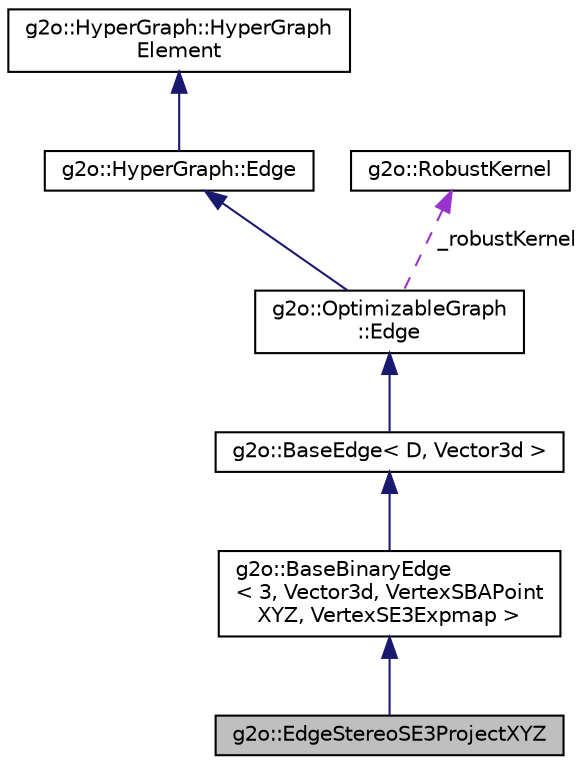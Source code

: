digraph "g2o::EdgeStereoSE3ProjectXYZ"
{
  edge [fontname="Helvetica",fontsize="10",labelfontname="Helvetica",labelfontsize="10"];
  node [fontname="Helvetica",fontsize="10",shape=record];
  Node1 [label="g2o::EdgeStereoSE3ProjectXYZ",height=0.2,width=0.4,color="black", fillcolor="grey75", style="filled", fontcolor="black"];
  Node2 -> Node1 [dir="back",color="midnightblue",fontsize="10",style="solid",fontname="Helvetica"];
  Node2 [label="g2o::BaseBinaryEdge\l\< 3, Vector3d, VertexSBAPoint\lXYZ, VertexSE3Expmap \>",height=0.2,width=0.4,color="black", fillcolor="white", style="filled",URL="$classg2o_1_1BaseBinaryEdge.html"];
  Node3 -> Node2 [dir="back",color="midnightblue",fontsize="10",style="solid",fontname="Helvetica"];
  Node3 [label="g2o::BaseEdge\< D, Vector3d \>",height=0.2,width=0.4,color="black", fillcolor="white", style="filled",URL="$classg2o_1_1BaseEdge.html"];
  Node4 -> Node3 [dir="back",color="midnightblue",fontsize="10",style="solid",fontname="Helvetica"];
  Node4 [label="g2o::OptimizableGraph\l::Edge",height=0.2,width=0.4,color="black", fillcolor="white", style="filled",URL="$classg2o_1_1OptimizableGraph_1_1Edge.html"];
  Node5 -> Node4 [dir="back",color="midnightblue",fontsize="10",style="solid",fontname="Helvetica"];
  Node5 [label="g2o::HyperGraph::Edge",height=0.2,width=0.4,color="black", fillcolor="white", style="filled",URL="$classg2o_1_1HyperGraph_1_1Edge.html"];
  Node6 -> Node5 [dir="back",color="midnightblue",fontsize="10",style="solid",fontname="Helvetica"];
  Node6 [label="g2o::HyperGraph::HyperGraph\lElement",height=0.2,width=0.4,color="black", fillcolor="white", style="filled",URL="$structg2o_1_1HyperGraph_1_1HyperGraphElement.html"];
  Node7 -> Node4 [dir="back",color="darkorchid3",fontsize="10",style="dashed",label=" _robustKernel" ,fontname="Helvetica"];
  Node7 [label="g2o::RobustKernel",height=0.2,width=0.4,color="black", fillcolor="white", style="filled",URL="$classg2o_1_1RobustKernel.html",tooltip="base for all robust cost functions "];
}
